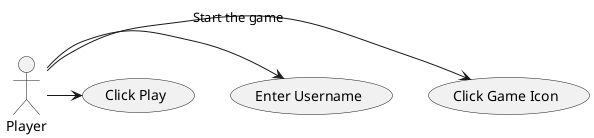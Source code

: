 @startuml
actor Player

Player -> (Click Game Icon) : Start the game
(Player) -> (Enter Username)
(Player) -> (Click Play)

@enduml
